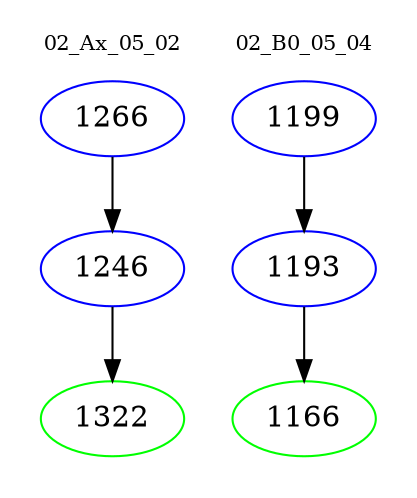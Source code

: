 digraph{
subgraph cluster_0 {
color = white
label = "02_Ax_05_02";
fontsize=10;
T0_1266 [label="1266", color="blue"]
T0_1266 -> T0_1246 [color="black"]
T0_1246 [label="1246", color="blue"]
T0_1246 -> T0_1322 [color="black"]
T0_1322 [label="1322", color="green"]
}
subgraph cluster_1 {
color = white
label = "02_B0_05_04";
fontsize=10;
T1_1199 [label="1199", color="blue"]
T1_1199 -> T1_1193 [color="black"]
T1_1193 [label="1193", color="blue"]
T1_1193 -> T1_1166 [color="black"]
T1_1166 [label="1166", color="green"]
}
}
